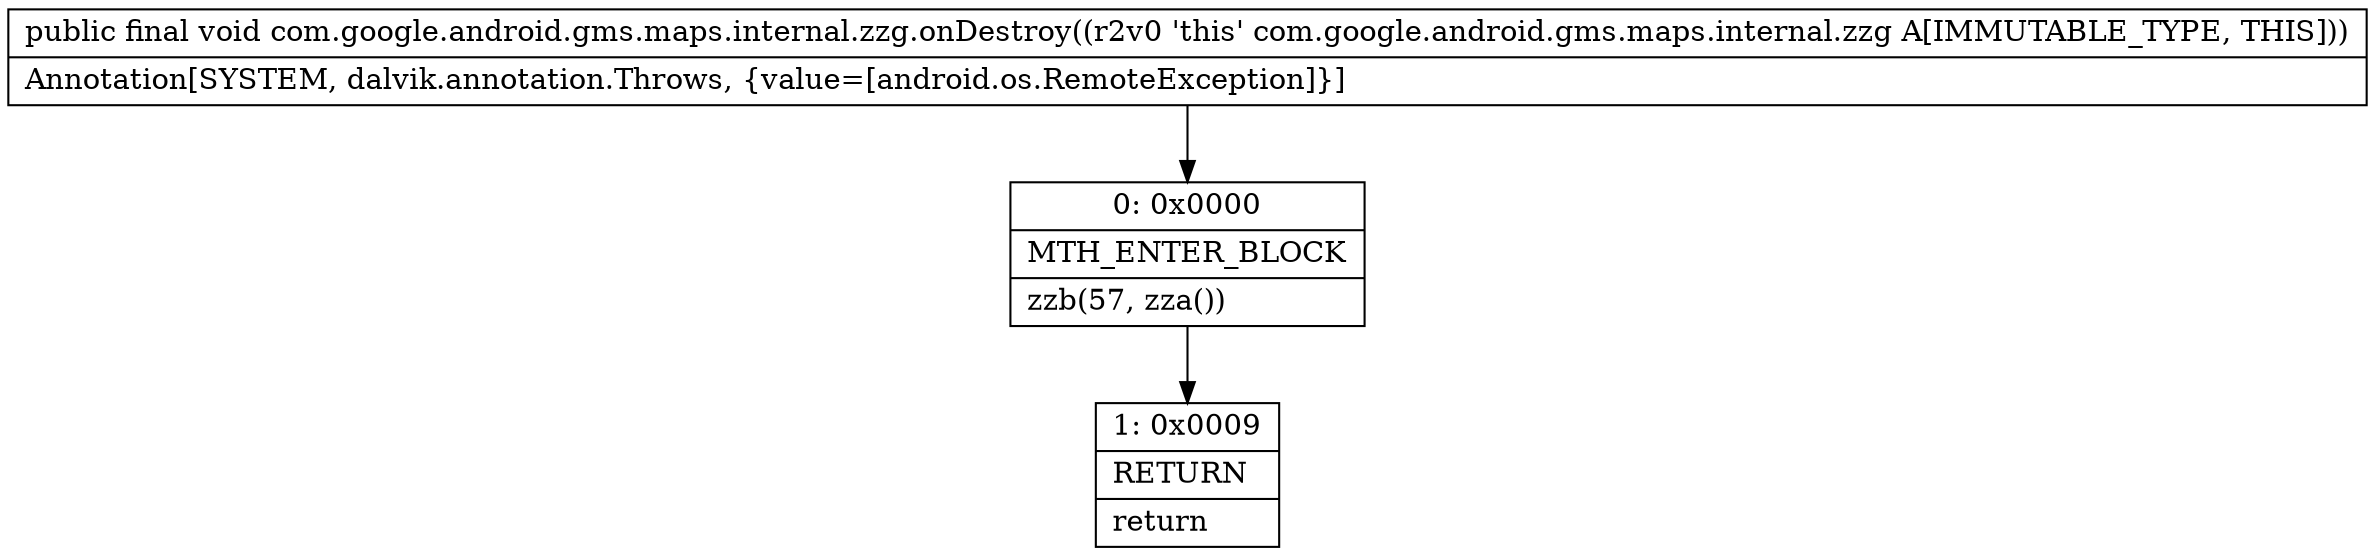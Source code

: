 digraph "CFG forcom.google.android.gms.maps.internal.zzg.onDestroy()V" {
Node_0 [shape=record,label="{0\:\ 0x0000|MTH_ENTER_BLOCK\l|zzb(57, zza())\l}"];
Node_1 [shape=record,label="{1\:\ 0x0009|RETURN\l|return\l}"];
MethodNode[shape=record,label="{public final void com.google.android.gms.maps.internal.zzg.onDestroy((r2v0 'this' com.google.android.gms.maps.internal.zzg A[IMMUTABLE_TYPE, THIS]))  | Annotation[SYSTEM, dalvik.annotation.Throws, \{value=[android.os.RemoteException]\}]\l}"];
MethodNode -> Node_0;
Node_0 -> Node_1;
}

